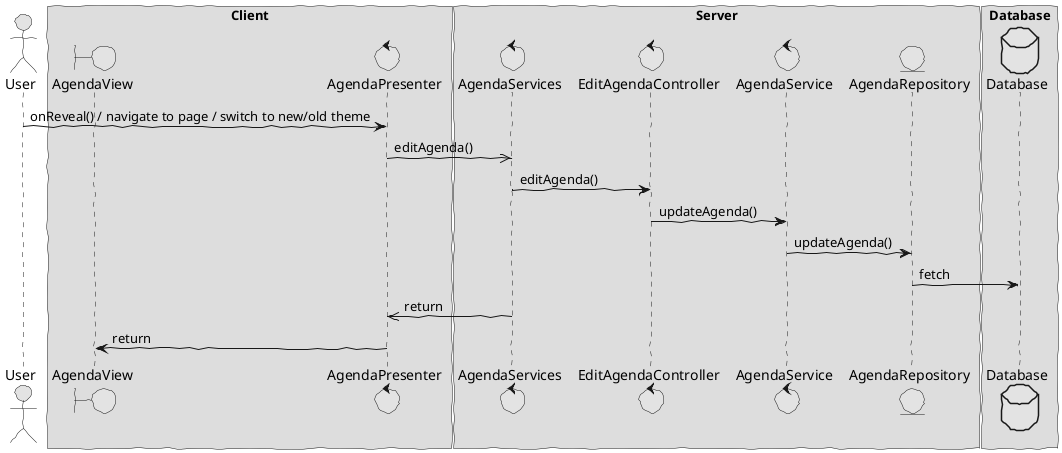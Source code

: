 @startuml  design3.png
skinparam handwritten true
skinparam monochrome true
skinparam packageStyle rect
skinparam defaultFontName FG Virgil
skinparam shadowing false

actor User
boundary AgendaView
control AgendaPresenter
control AgendaServices
control EditAgendaController
control AgendaService
entity AgendaRepository
database Database 

box "Client"
participant AgendaView
participant AgendaPresenter 
end box

box "Server"
participant AgendaServices
participant EditAgendaController
participant AgendaService
participant AgendaRepository
end box

box "Database"
participant Database
end box

User -> AgendaPresenter : onReveal() / navigate to page / switch to new/old theme
AgendaPresenter ->> AgendaServices : editAgenda()
AgendaServices -> EditAgendaController : editAgenda()
EditAgendaController -> AgendaService : updateAgenda()
AgendaService -> AgendaRepository : updateAgenda()
AgendaRepository -> Database : fetch
AgendaServices ->> AgendaPresenter : return 
AgendaPresenter -> AgendaView : return

@enduml
